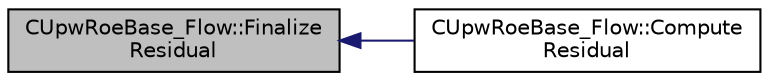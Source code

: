 digraph "CUpwRoeBase_Flow::FinalizeResidual"
{
  edge [fontname="Helvetica",fontsize="10",labelfontname="Helvetica",labelfontsize="10"];
  node [fontname="Helvetica",fontsize="10",shape=record];
  rankdir="LR";
  Node21 [label="CUpwRoeBase_Flow::Finalize\lResidual",height=0.2,width=0.4,color="black", fillcolor="grey75", style="filled", fontcolor="black"];
  Node21 -> Node22 [dir="back",color="midnightblue",fontsize="10",style="solid",fontname="Helvetica"];
  Node22 [label="CUpwRoeBase_Flow::Compute\lResidual",height=0.2,width=0.4,color="black", fillcolor="white", style="filled",URL="$class_c_upw_roe_base___flow.html#ac4fcfe9dea7d4e5fc2d12fd5bb261ad4",tooltip="Compute the flux from node i to node j, part common to most Roe schemes. "];
}
